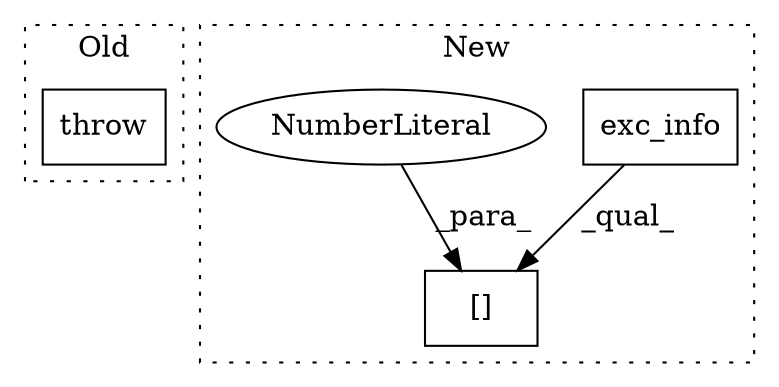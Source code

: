 digraph G {
subgraph cluster0 {
1 [label="throw" a="53" s="1713" l="6" shape="box"];
label = "Old";
style="dotted";
}
subgraph cluster1 {
2 [label="exc_info" a="32" s="2036" l="10" shape="box"];
3 [label="[]" a="2" s="2032,2048" l="15,1" shape="box"];
4 [label="NumberLiteral" a="34" s="2047" l="1" shape="ellipse"];
label = "New";
style="dotted";
}
2 -> 3 [label="_qual_"];
4 -> 3 [label="_para_"];
}